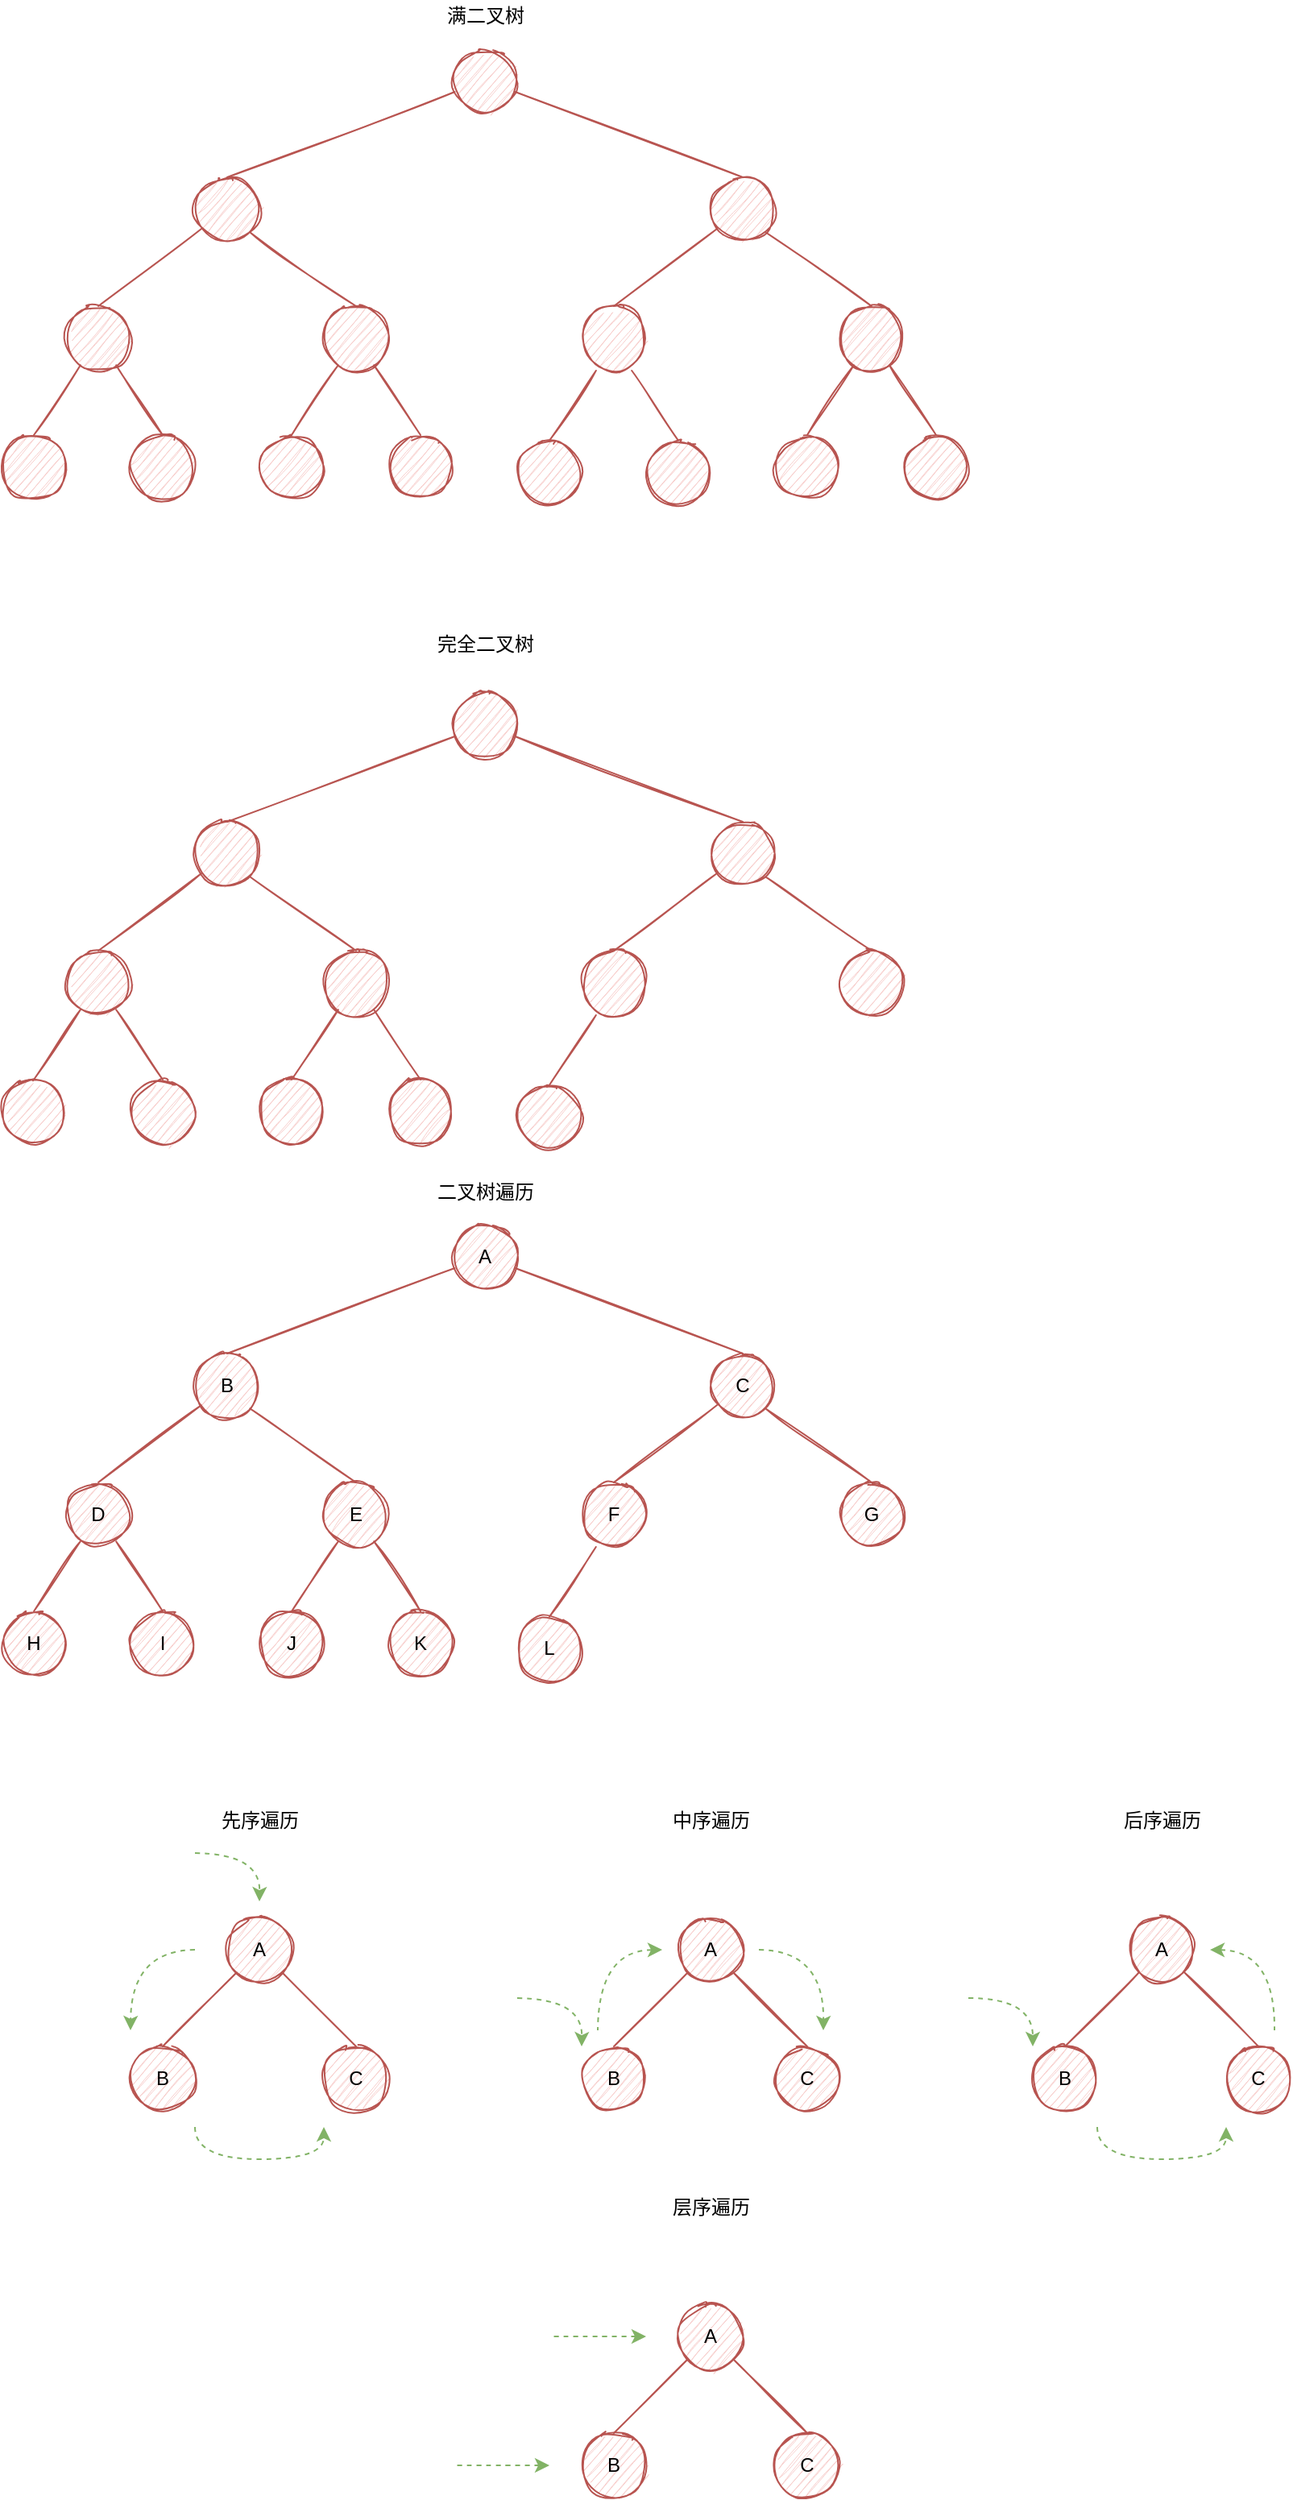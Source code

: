 <mxfile version="15.4.0" type="device"><diagram id="6_v_zXWN_ArsDEHmNdGx" name="Page-1"><mxGraphModel dx="1426" dy="852" grid="1" gridSize="10" guides="1" tooltips="1" connect="1" arrows="1" fold="1" page="1" pageScale="1" pageWidth="1200" pageHeight="1920" math="0" shadow="0"><root><mxCell id="0"/><mxCell id="1" parent="0"/><mxCell id="GosW5rdlqPzmnVrUf1ZI-4" style="orthogonalLoop=1;jettySize=auto;html=1;entryX=0.5;entryY=0;entryDx=0;entryDy=0;endArrow=none;endFill=0;fillColor=#f8cecc;strokeColor=#b85450;sketch=1;" parent="1" source="GosW5rdlqPzmnVrUf1ZI-1" target="GosW5rdlqPzmnVrUf1ZI-2" edge="1"><mxGeometry relative="1" as="geometry"/></mxCell><mxCell id="GosW5rdlqPzmnVrUf1ZI-6" style="edgeStyle=none;orthogonalLoop=1;jettySize=auto;html=1;entryX=0.5;entryY=0;entryDx=0;entryDy=0;endArrow=none;endFill=0;fillColor=#f8cecc;strokeColor=#b85450;sketch=1;" parent="1" source="GosW5rdlqPzmnVrUf1ZI-1" target="GosW5rdlqPzmnVrUf1ZI-3" edge="1"><mxGeometry relative="1" as="geometry"/></mxCell><mxCell id="GosW5rdlqPzmnVrUf1ZI-1" value="" style="ellipse;whiteSpace=wrap;html=1;aspect=fixed;fillColor=#f8cecc;strokeColor=#b85450;sketch=1;" parent="1" vertex="1"><mxGeometry x="400" y="200" width="40" height="40" as="geometry"/></mxCell><mxCell id="GosW5rdlqPzmnVrUf1ZI-23" style="edgeStyle=none;orthogonalLoop=1;jettySize=auto;html=1;entryX=0.5;entryY=0;entryDx=0;entryDy=0;endArrow=none;endFill=0;fillColor=#f8cecc;strokeColor=#b85450;sketch=1;" parent="1" source="GosW5rdlqPzmnVrUf1ZI-2" target="GosW5rdlqPzmnVrUf1ZI-9" edge="1"><mxGeometry relative="1" as="geometry"/></mxCell><mxCell id="GosW5rdlqPzmnVrUf1ZI-2" value="" style="ellipse;whiteSpace=wrap;html=1;aspect=fixed;fillColor=#f8cecc;strokeColor=#b85450;sketch=1;" parent="1" vertex="1"><mxGeometry x="240" y="280" width="40" height="40" as="geometry"/></mxCell><mxCell id="GosW5rdlqPzmnVrUf1ZI-26" style="edgeStyle=none;orthogonalLoop=1;jettySize=auto;html=1;exitX=1;exitY=1;exitDx=0;exitDy=0;entryX=0.5;entryY=0;entryDx=0;entryDy=0;endArrow=none;endFill=0;fillColor=#f8cecc;strokeColor=#b85450;sketch=1;" parent="1" source="GosW5rdlqPzmnVrUf1ZI-3" target="GosW5rdlqPzmnVrUf1ZI-14" edge="1"><mxGeometry relative="1" as="geometry"/></mxCell><mxCell id="GosW5rdlqPzmnVrUf1ZI-31" style="edgeStyle=none;orthogonalLoop=1;jettySize=auto;html=1;entryX=0.5;entryY=0;entryDx=0;entryDy=0;endArrow=none;endFill=0;sketch=1;fillColor=#f8cecc;strokeColor=#b85450;" parent="1" source="GosW5rdlqPzmnVrUf1ZI-3" target="GosW5rdlqPzmnVrUf1ZI-30" edge="1"><mxGeometry relative="1" as="geometry"/></mxCell><mxCell id="GosW5rdlqPzmnVrUf1ZI-3" value="" style="ellipse;whiteSpace=wrap;html=1;aspect=fixed;fillColor=#f8cecc;strokeColor=#b85450;sketch=1;" parent="1" vertex="1"><mxGeometry x="560" y="280" width="40" height="40" as="geometry"/></mxCell><mxCell id="GosW5rdlqPzmnVrUf1ZI-7" style="orthogonalLoop=1;jettySize=auto;html=1;entryX=0.5;entryY=0;entryDx=0;entryDy=0;endArrow=none;endFill=0;fillColor=#f8cecc;strokeColor=#b85450;sketch=1;" parent="1" source="GosW5rdlqPzmnVrUf1ZI-9" target="GosW5rdlqPzmnVrUf1ZI-10" edge="1"><mxGeometry relative="1" as="geometry"/></mxCell><mxCell id="GosW5rdlqPzmnVrUf1ZI-8" style="edgeStyle=none;orthogonalLoop=1;jettySize=auto;html=1;entryX=0.5;entryY=0;entryDx=0;entryDy=0;endArrow=none;endFill=0;fillColor=#f8cecc;strokeColor=#b85450;sketch=1;" parent="1" source="GosW5rdlqPzmnVrUf1ZI-9" target="GosW5rdlqPzmnVrUf1ZI-11" edge="1"><mxGeometry relative="1" as="geometry"/></mxCell><mxCell id="GosW5rdlqPzmnVrUf1ZI-9" value="" style="ellipse;whiteSpace=wrap;html=1;aspect=fixed;fillColor=#f8cecc;strokeColor=#b85450;sketch=1;" parent="1" vertex="1"><mxGeometry x="160" y="360" width="40" height="40" as="geometry"/></mxCell><mxCell id="GosW5rdlqPzmnVrUf1ZI-10" value="" style="ellipse;whiteSpace=wrap;html=1;aspect=fixed;fillColor=#f8cecc;strokeColor=#b85450;sketch=1;" parent="1" vertex="1"><mxGeometry x="120" y="440" width="40" height="40" as="geometry"/></mxCell><mxCell id="GosW5rdlqPzmnVrUf1ZI-11" value="" style="ellipse;whiteSpace=wrap;html=1;aspect=fixed;fillColor=#f8cecc;strokeColor=#b85450;sketch=1;" parent="1" vertex="1"><mxGeometry x="200" y="440" width="40" height="40" as="geometry"/></mxCell><mxCell id="GosW5rdlqPzmnVrUf1ZI-12" style="orthogonalLoop=1;jettySize=auto;html=1;entryX=0.5;entryY=0;entryDx=0;entryDy=0;endArrow=none;endFill=0;fillColor=#f8cecc;strokeColor=#b85450;sketch=1;" parent="1" source="GosW5rdlqPzmnVrUf1ZI-14" target="GosW5rdlqPzmnVrUf1ZI-15" edge="1"><mxGeometry relative="1" as="geometry"/></mxCell><mxCell id="GosW5rdlqPzmnVrUf1ZI-13" style="edgeStyle=none;orthogonalLoop=1;jettySize=auto;html=1;entryX=0.5;entryY=0;entryDx=0;entryDy=0;endArrow=none;endFill=0;fillColor=#f8cecc;strokeColor=#b85450;sketch=1;" parent="1" source="GosW5rdlqPzmnVrUf1ZI-14" target="GosW5rdlqPzmnVrUf1ZI-16" edge="1"><mxGeometry relative="1" as="geometry"/></mxCell><mxCell id="GosW5rdlqPzmnVrUf1ZI-14" value="" style="ellipse;whiteSpace=wrap;html=1;aspect=fixed;fillColor=#f8cecc;strokeColor=#b85450;sketch=1;" parent="1" vertex="1"><mxGeometry x="640" y="360" width="40" height="40" as="geometry"/></mxCell><mxCell id="GosW5rdlqPzmnVrUf1ZI-15" value="" style="ellipse;whiteSpace=wrap;html=1;aspect=fixed;fillColor=#f8cecc;strokeColor=#b85450;sketch=1;" parent="1" vertex="1"><mxGeometry x="600" y="440" width="40" height="40" as="geometry"/></mxCell><mxCell id="GosW5rdlqPzmnVrUf1ZI-16" value="" style="ellipse;whiteSpace=wrap;html=1;aspect=fixed;fillColor=#f8cecc;strokeColor=#b85450;sketch=1;" parent="1" vertex="1"><mxGeometry x="680" y="440" width="40" height="40" as="geometry"/></mxCell><mxCell id="GosW5rdlqPzmnVrUf1ZI-27" style="edgeStyle=none;orthogonalLoop=1;jettySize=auto;html=1;entryX=0.5;entryY=0;entryDx=0;entryDy=0;endArrow=none;endFill=0;fillColor=#f8cecc;strokeColor=#b85450;exitX=1;exitY=1;exitDx=0;exitDy=0;sketch=1;" parent="1" source="GosW5rdlqPzmnVrUf1ZI-2" target="GosW5rdlqPzmnVrUf1ZI-28" edge="1"><mxGeometry relative="1" as="geometry"><mxPoint x="320.004" y="322.804" as="sourcePoint"/></mxGeometry></mxCell><mxCell id="GosW5rdlqPzmnVrUf1ZI-28" value="" style="ellipse;whiteSpace=wrap;html=1;aspect=fixed;fillColor=#f8cecc;strokeColor=#b85450;sketch=1;" parent="1" vertex="1"><mxGeometry x="320" y="360" width="40" height="40" as="geometry"/></mxCell><mxCell id="GosW5rdlqPzmnVrUf1ZI-30" value="" style="ellipse;whiteSpace=wrap;html=1;aspect=fixed;fillColor=#f8cecc;strokeColor=#b85450;sketch=1;" parent="1" vertex="1"><mxGeometry x="480" y="360" width="40" height="40" as="geometry"/></mxCell><mxCell id="GosW5rdlqPzmnVrUf1ZI-32" value="" style="ellipse;whiteSpace=wrap;html=1;aspect=fixed;fillColor=#f8cecc;strokeColor=#b85450;sketch=1;" parent="1" vertex="1"><mxGeometry x="280" y="440" width="40" height="40" as="geometry"/></mxCell><mxCell id="GosW5rdlqPzmnVrUf1ZI-33" value="" style="ellipse;whiteSpace=wrap;html=1;aspect=fixed;fillColor=#f8cecc;strokeColor=#b85450;sketch=1;" parent="1" vertex="1"><mxGeometry x="360" y="440" width="40" height="40" as="geometry"/></mxCell><mxCell id="GosW5rdlqPzmnVrUf1ZI-34" style="orthogonalLoop=1;jettySize=auto;html=1;entryX=0.5;entryY=0;entryDx=0;entryDy=0;endArrow=none;endFill=0;fillColor=#f8cecc;strokeColor=#b85450;sketch=1;" parent="1" target="GosW5rdlqPzmnVrUf1ZI-32" edge="1"><mxGeometry relative="1" as="geometry"><mxPoint x="328.906" y="396.641" as="sourcePoint"/></mxGeometry></mxCell><mxCell id="GosW5rdlqPzmnVrUf1ZI-35" style="edgeStyle=none;orthogonalLoop=1;jettySize=auto;html=1;entryX=0.5;entryY=0;entryDx=0;entryDy=0;endArrow=none;endFill=0;fillColor=#f8cecc;strokeColor=#b85450;sketch=1;" parent="1" target="GosW5rdlqPzmnVrUf1ZI-33" edge="1"><mxGeometry relative="1" as="geometry"><mxPoint x="351.094" y="396.641" as="sourcePoint"/></mxGeometry></mxCell><mxCell id="GosW5rdlqPzmnVrUf1ZI-36" value="" style="ellipse;whiteSpace=wrap;html=1;aspect=fixed;fillColor=#f8cecc;strokeColor=#b85450;sketch=1;" parent="1" vertex="1"><mxGeometry x="440" y="443.36" width="40" height="40" as="geometry"/></mxCell><mxCell id="GosW5rdlqPzmnVrUf1ZI-37" value="" style="ellipse;whiteSpace=wrap;html=1;aspect=fixed;fillColor=#f8cecc;strokeColor=#b85450;sketch=1;" parent="1" vertex="1"><mxGeometry x="520" y="443.36" width="40" height="40" as="geometry"/></mxCell><mxCell id="GosW5rdlqPzmnVrUf1ZI-38" style="orthogonalLoop=1;jettySize=auto;html=1;entryX=0.5;entryY=0;entryDx=0;entryDy=0;endArrow=none;endFill=0;fillColor=#f8cecc;strokeColor=#b85450;sketch=1;" parent="1" target="GosW5rdlqPzmnVrUf1ZI-36" edge="1"><mxGeometry relative="1" as="geometry"><mxPoint x="488.906" y="400.001" as="sourcePoint"/></mxGeometry></mxCell><mxCell id="GosW5rdlqPzmnVrUf1ZI-39" style="edgeStyle=none;orthogonalLoop=1;jettySize=auto;html=1;entryX=0.5;entryY=0;entryDx=0;entryDy=0;endArrow=none;endFill=0;fillColor=#f8cecc;strokeColor=#b85450;sketch=1;" parent="1" target="GosW5rdlqPzmnVrUf1ZI-37" edge="1"><mxGeometry relative="1" as="geometry"><mxPoint x="511.094" y="400.001" as="sourcePoint"/></mxGeometry></mxCell><mxCell id="GosW5rdlqPzmnVrUf1ZI-40" style="orthogonalLoop=1;jettySize=auto;html=1;entryX=0.5;entryY=0;entryDx=0;entryDy=0;endArrow=none;endFill=0;fillColor=#f8cecc;strokeColor=#b85450;sketch=1;" parent="1" source="GosW5rdlqPzmnVrUf1ZI-42" target="GosW5rdlqPzmnVrUf1ZI-44" edge="1"><mxGeometry relative="1" as="geometry"/></mxCell><mxCell id="GosW5rdlqPzmnVrUf1ZI-41" style="edgeStyle=none;orthogonalLoop=1;jettySize=auto;html=1;entryX=0.5;entryY=0;entryDx=0;entryDy=0;endArrow=none;endFill=0;fillColor=#f8cecc;strokeColor=#b85450;sketch=1;" parent="1" source="GosW5rdlqPzmnVrUf1ZI-42" target="GosW5rdlqPzmnVrUf1ZI-47" edge="1"><mxGeometry relative="1" as="geometry"/></mxCell><mxCell id="GosW5rdlqPzmnVrUf1ZI-42" value="" style="ellipse;whiteSpace=wrap;html=1;aspect=fixed;fillColor=#f8cecc;strokeColor=#b85450;sketch=1;" parent="1" vertex="1"><mxGeometry x="400" y="600" width="40" height="40" as="geometry"/></mxCell><mxCell id="GosW5rdlqPzmnVrUf1ZI-43" style="edgeStyle=none;orthogonalLoop=1;jettySize=auto;html=1;entryX=0.5;entryY=0;entryDx=0;entryDy=0;endArrow=none;endFill=0;fillColor=#f8cecc;strokeColor=#b85450;sketch=1;" parent="1" source="GosW5rdlqPzmnVrUf1ZI-44" target="GosW5rdlqPzmnVrUf1ZI-50" edge="1"><mxGeometry relative="1" as="geometry"/></mxCell><mxCell id="GosW5rdlqPzmnVrUf1ZI-44" value="" style="ellipse;whiteSpace=wrap;html=1;aspect=fixed;fillColor=#f8cecc;strokeColor=#b85450;sketch=1;" parent="1" vertex="1"><mxGeometry x="240" y="680" width="40" height="40" as="geometry"/></mxCell><mxCell id="GosW5rdlqPzmnVrUf1ZI-45" style="edgeStyle=none;orthogonalLoop=1;jettySize=auto;html=1;exitX=1;exitY=1;exitDx=0;exitDy=0;entryX=0.5;entryY=0;entryDx=0;entryDy=0;endArrow=none;endFill=0;fillColor=#f8cecc;strokeColor=#b85450;sketch=1;" parent="1" source="GosW5rdlqPzmnVrUf1ZI-47" target="GosW5rdlqPzmnVrUf1ZI-55" edge="1"><mxGeometry relative="1" as="geometry"/></mxCell><mxCell id="GosW5rdlqPzmnVrUf1ZI-46" style="edgeStyle=none;orthogonalLoop=1;jettySize=auto;html=1;entryX=0.5;entryY=0;entryDx=0;entryDy=0;endArrow=none;endFill=0;sketch=1;fillColor=#f8cecc;strokeColor=#b85450;" parent="1" source="GosW5rdlqPzmnVrUf1ZI-47" target="GosW5rdlqPzmnVrUf1ZI-60" edge="1"><mxGeometry relative="1" as="geometry"/></mxCell><mxCell id="GosW5rdlqPzmnVrUf1ZI-47" value="" style="ellipse;whiteSpace=wrap;html=1;aspect=fixed;fillColor=#f8cecc;strokeColor=#b85450;sketch=1;" parent="1" vertex="1"><mxGeometry x="560" y="680" width="40" height="40" as="geometry"/></mxCell><mxCell id="GosW5rdlqPzmnVrUf1ZI-48" style="orthogonalLoop=1;jettySize=auto;html=1;entryX=0.5;entryY=0;entryDx=0;entryDy=0;endArrow=none;endFill=0;fillColor=#f8cecc;strokeColor=#b85450;sketch=1;" parent="1" source="GosW5rdlqPzmnVrUf1ZI-50" target="GosW5rdlqPzmnVrUf1ZI-51" edge="1"><mxGeometry relative="1" as="geometry"/></mxCell><mxCell id="GosW5rdlqPzmnVrUf1ZI-49" style="edgeStyle=none;orthogonalLoop=1;jettySize=auto;html=1;entryX=0.5;entryY=0;entryDx=0;entryDy=0;endArrow=none;endFill=0;fillColor=#f8cecc;strokeColor=#b85450;sketch=1;" parent="1" source="GosW5rdlqPzmnVrUf1ZI-50" target="GosW5rdlqPzmnVrUf1ZI-52" edge="1"><mxGeometry relative="1" as="geometry"/></mxCell><mxCell id="GosW5rdlqPzmnVrUf1ZI-50" value="" style="ellipse;whiteSpace=wrap;html=1;aspect=fixed;fillColor=#f8cecc;strokeColor=#b85450;sketch=1;" parent="1" vertex="1"><mxGeometry x="160" y="760" width="40" height="40" as="geometry"/></mxCell><mxCell id="GosW5rdlqPzmnVrUf1ZI-51" value="" style="ellipse;whiteSpace=wrap;html=1;aspect=fixed;fillColor=#f8cecc;strokeColor=#b85450;sketch=1;" parent="1" vertex="1"><mxGeometry x="120" y="840" width="40" height="40" as="geometry"/></mxCell><mxCell id="GosW5rdlqPzmnVrUf1ZI-52" value="" style="ellipse;whiteSpace=wrap;html=1;aspect=fixed;fillColor=#f8cecc;strokeColor=#b85450;sketch=1;" parent="1" vertex="1"><mxGeometry x="200" y="840" width="40" height="40" as="geometry"/></mxCell><mxCell id="GosW5rdlqPzmnVrUf1ZI-55" value="" style="ellipse;whiteSpace=wrap;html=1;aspect=fixed;fillColor=#f8cecc;strokeColor=#b85450;sketch=1;" parent="1" vertex="1"><mxGeometry x="640" y="760" width="40" height="40" as="geometry"/></mxCell><mxCell id="GosW5rdlqPzmnVrUf1ZI-58" style="edgeStyle=none;orthogonalLoop=1;jettySize=auto;html=1;entryX=0.5;entryY=0;entryDx=0;entryDy=0;endArrow=none;endFill=0;fillColor=#f8cecc;strokeColor=#b85450;exitX=1;exitY=1;exitDx=0;exitDy=0;sketch=1;" parent="1" source="GosW5rdlqPzmnVrUf1ZI-44" target="GosW5rdlqPzmnVrUf1ZI-59" edge="1"><mxGeometry relative="1" as="geometry"><mxPoint x="320.004" y="722.804" as="sourcePoint"/></mxGeometry></mxCell><mxCell id="GosW5rdlqPzmnVrUf1ZI-59" value="" style="ellipse;whiteSpace=wrap;html=1;aspect=fixed;fillColor=#f8cecc;strokeColor=#b85450;sketch=1;" parent="1" vertex="1"><mxGeometry x="320" y="760" width="40" height="40" as="geometry"/></mxCell><mxCell id="GosW5rdlqPzmnVrUf1ZI-60" value="" style="ellipse;whiteSpace=wrap;html=1;aspect=fixed;fillColor=#f8cecc;strokeColor=#b85450;sketch=1;" parent="1" vertex="1"><mxGeometry x="480" y="760" width="40" height="40" as="geometry"/></mxCell><mxCell id="GosW5rdlqPzmnVrUf1ZI-61" value="" style="ellipse;whiteSpace=wrap;html=1;aspect=fixed;fillColor=#f8cecc;strokeColor=#b85450;sketch=1;" parent="1" vertex="1"><mxGeometry x="280" y="840" width="40" height="40" as="geometry"/></mxCell><mxCell id="GosW5rdlqPzmnVrUf1ZI-62" value="" style="ellipse;whiteSpace=wrap;html=1;aspect=fixed;fillColor=#f8cecc;strokeColor=#b85450;sketch=1;" parent="1" vertex="1"><mxGeometry x="360" y="840" width="40" height="40" as="geometry"/></mxCell><mxCell id="GosW5rdlqPzmnVrUf1ZI-63" style="orthogonalLoop=1;jettySize=auto;html=1;entryX=0.5;entryY=0;entryDx=0;entryDy=0;endArrow=none;endFill=0;fillColor=#f8cecc;strokeColor=#b85450;sketch=1;" parent="1" target="GosW5rdlqPzmnVrUf1ZI-61" edge="1"><mxGeometry relative="1" as="geometry"><mxPoint x="328.906" y="796.641" as="sourcePoint"/></mxGeometry></mxCell><mxCell id="GosW5rdlqPzmnVrUf1ZI-64" style="edgeStyle=none;orthogonalLoop=1;jettySize=auto;html=1;entryX=0.5;entryY=0;entryDx=0;entryDy=0;endArrow=none;endFill=0;fillColor=#f8cecc;strokeColor=#b85450;sketch=1;" parent="1" target="GosW5rdlqPzmnVrUf1ZI-62" edge="1"><mxGeometry relative="1" as="geometry"><mxPoint x="351.094" y="796.641" as="sourcePoint"/></mxGeometry></mxCell><mxCell id="GosW5rdlqPzmnVrUf1ZI-65" value="" style="ellipse;whiteSpace=wrap;html=1;aspect=fixed;fillColor=#f8cecc;strokeColor=#b85450;sketch=1;" parent="1" vertex="1"><mxGeometry x="440" y="843.36" width="40" height="40" as="geometry"/></mxCell><mxCell id="GosW5rdlqPzmnVrUf1ZI-67" style="orthogonalLoop=1;jettySize=auto;html=1;entryX=0.5;entryY=0;entryDx=0;entryDy=0;endArrow=none;endFill=0;fillColor=#f8cecc;strokeColor=#b85450;sketch=1;" parent="1" target="GosW5rdlqPzmnVrUf1ZI-65" edge="1"><mxGeometry relative="1" as="geometry"><mxPoint x="488.906" y="800.001" as="sourcePoint"/></mxGeometry></mxCell><mxCell id="GosW5rdlqPzmnVrUf1ZI-69" value="完全二叉树" style="text;html=1;align=center;verticalAlign=middle;resizable=0;points=[];autosize=1;strokeColor=none;fillColor=none;" parent="1" vertex="1"><mxGeometry x="380" y="560" width="80" height="20" as="geometry"/></mxCell><mxCell id="GosW5rdlqPzmnVrUf1ZI-70" value="满二叉树" style="text;html=1;align=center;verticalAlign=middle;resizable=0;points=[];autosize=1;strokeColor=none;fillColor=none;" parent="1" vertex="1"><mxGeometry x="390" y="170" width="60" height="20" as="geometry"/></mxCell><mxCell id="GosW5rdlqPzmnVrUf1ZI-71" style="orthogonalLoop=1;jettySize=auto;html=1;entryX=0.5;entryY=0;entryDx=0;entryDy=0;endArrow=none;endFill=0;fillColor=#f8cecc;strokeColor=#b85450;sketch=1;" parent="1" source="GosW5rdlqPzmnVrUf1ZI-73" target="GosW5rdlqPzmnVrUf1ZI-75" edge="1"><mxGeometry relative="1" as="geometry"/></mxCell><mxCell id="GosW5rdlqPzmnVrUf1ZI-72" style="edgeStyle=none;orthogonalLoop=1;jettySize=auto;html=1;entryX=0.5;entryY=0;entryDx=0;entryDy=0;endArrow=none;endFill=0;fillColor=#f8cecc;strokeColor=#b85450;sketch=1;" parent="1" source="GosW5rdlqPzmnVrUf1ZI-73" target="GosW5rdlqPzmnVrUf1ZI-78" edge="1"><mxGeometry relative="1" as="geometry"/></mxCell><mxCell id="GosW5rdlqPzmnVrUf1ZI-73" value="A" style="ellipse;whiteSpace=wrap;html=1;aspect=fixed;fillColor=#f8cecc;strokeColor=#b85450;sketch=1;" parent="1" vertex="1"><mxGeometry x="400" y="930" width="40" height="40" as="geometry"/></mxCell><mxCell id="GosW5rdlqPzmnVrUf1ZI-74" style="edgeStyle=none;orthogonalLoop=1;jettySize=auto;html=1;entryX=0.5;entryY=0;entryDx=0;entryDy=0;endArrow=none;endFill=0;fillColor=#f8cecc;strokeColor=#b85450;sketch=1;" parent="1" source="GosW5rdlqPzmnVrUf1ZI-75" target="GosW5rdlqPzmnVrUf1ZI-81" edge="1"><mxGeometry relative="1" as="geometry"/></mxCell><mxCell id="GosW5rdlqPzmnVrUf1ZI-75" value="B" style="ellipse;whiteSpace=wrap;html=1;aspect=fixed;fillColor=#f8cecc;strokeColor=#b85450;sketch=1;" parent="1" vertex="1"><mxGeometry x="240" y="1010" width="40" height="40" as="geometry"/></mxCell><mxCell id="GosW5rdlqPzmnVrUf1ZI-76" style="edgeStyle=none;orthogonalLoop=1;jettySize=auto;html=1;exitX=1;exitY=1;exitDx=0;exitDy=0;entryX=0.5;entryY=0;entryDx=0;entryDy=0;endArrow=none;endFill=0;fillColor=#f8cecc;strokeColor=#b85450;sketch=1;" parent="1" source="GosW5rdlqPzmnVrUf1ZI-78" target="GosW5rdlqPzmnVrUf1ZI-84" edge="1"><mxGeometry relative="1" as="geometry"/></mxCell><mxCell id="GosW5rdlqPzmnVrUf1ZI-77" style="edgeStyle=none;orthogonalLoop=1;jettySize=auto;html=1;entryX=0.5;entryY=0;entryDx=0;entryDy=0;endArrow=none;endFill=0;sketch=1;fillColor=#f8cecc;strokeColor=#b85450;" parent="1" source="GosW5rdlqPzmnVrUf1ZI-78" target="GosW5rdlqPzmnVrUf1ZI-87" edge="1"><mxGeometry relative="1" as="geometry"/></mxCell><mxCell id="GosW5rdlqPzmnVrUf1ZI-78" value="C" style="ellipse;whiteSpace=wrap;html=1;aspect=fixed;fillColor=#f8cecc;strokeColor=#b85450;sketch=1;" parent="1" vertex="1"><mxGeometry x="560" y="1010" width="40" height="40" as="geometry"/></mxCell><mxCell id="GosW5rdlqPzmnVrUf1ZI-79" style="orthogonalLoop=1;jettySize=auto;html=1;entryX=0.5;entryY=0;entryDx=0;entryDy=0;endArrow=none;endFill=0;fillColor=#f8cecc;strokeColor=#b85450;sketch=1;" parent="1" source="GosW5rdlqPzmnVrUf1ZI-81" target="GosW5rdlqPzmnVrUf1ZI-82" edge="1"><mxGeometry relative="1" as="geometry"/></mxCell><mxCell id="GosW5rdlqPzmnVrUf1ZI-80" style="edgeStyle=none;orthogonalLoop=1;jettySize=auto;html=1;entryX=0.5;entryY=0;entryDx=0;entryDy=0;endArrow=none;endFill=0;fillColor=#f8cecc;strokeColor=#b85450;sketch=1;" parent="1" source="GosW5rdlqPzmnVrUf1ZI-81" target="GosW5rdlqPzmnVrUf1ZI-83" edge="1"><mxGeometry relative="1" as="geometry"/></mxCell><mxCell id="GosW5rdlqPzmnVrUf1ZI-81" value="D" style="ellipse;whiteSpace=wrap;html=1;aspect=fixed;fillColor=#f8cecc;strokeColor=#b85450;sketch=1;" parent="1" vertex="1"><mxGeometry x="160" y="1090" width="40" height="40" as="geometry"/></mxCell><mxCell id="GosW5rdlqPzmnVrUf1ZI-82" value="H" style="ellipse;whiteSpace=wrap;html=1;aspect=fixed;fillColor=#f8cecc;strokeColor=#b85450;sketch=1;" parent="1" vertex="1"><mxGeometry x="120" y="1170" width="40" height="40" as="geometry"/></mxCell><mxCell id="GosW5rdlqPzmnVrUf1ZI-83" value="I" style="ellipse;whiteSpace=wrap;html=1;aspect=fixed;fillColor=#f8cecc;strokeColor=#b85450;sketch=1;" parent="1" vertex="1"><mxGeometry x="200" y="1170" width="40" height="40" as="geometry"/></mxCell><mxCell id="GosW5rdlqPzmnVrUf1ZI-84" value="G" style="ellipse;whiteSpace=wrap;html=1;aspect=fixed;fillColor=#f8cecc;strokeColor=#b85450;sketch=1;" parent="1" vertex="1"><mxGeometry x="640" y="1090" width="40" height="40" as="geometry"/></mxCell><mxCell id="GosW5rdlqPzmnVrUf1ZI-85" style="edgeStyle=none;orthogonalLoop=1;jettySize=auto;html=1;entryX=0.5;entryY=0;entryDx=0;entryDy=0;endArrow=none;endFill=0;fillColor=#f8cecc;strokeColor=#b85450;exitX=1;exitY=1;exitDx=0;exitDy=0;sketch=1;" parent="1" source="GosW5rdlqPzmnVrUf1ZI-75" target="GosW5rdlqPzmnVrUf1ZI-86" edge="1"><mxGeometry relative="1" as="geometry"><mxPoint x="320.004" y="1052.804" as="sourcePoint"/></mxGeometry></mxCell><mxCell id="GosW5rdlqPzmnVrUf1ZI-86" value="E" style="ellipse;whiteSpace=wrap;html=1;aspect=fixed;fillColor=#f8cecc;strokeColor=#b85450;sketch=1;" parent="1" vertex="1"><mxGeometry x="320" y="1090" width="40" height="40" as="geometry"/></mxCell><mxCell id="GosW5rdlqPzmnVrUf1ZI-87" value="F" style="ellipse;whiteSpace=wrap;html=1;aspect=fixed;fillColor=#f8cecc;strokeColor=#b85450;sketch=1;" parent="1" vertex="1"><mxGeometry x="480" y="1090" width="40" height="40" as="geometry"/></mxCell><mxCell id="GosW5rdlqPzmnVrUf1ZI-88" value="J" style="ellipse;whiteSpace=wrap;html=1;aspect=fixed;fillColor=#f8cecc;strokeColor=#b85450;sketch=1;" parent="1" vertex="1"><mxGeometry x="280" y="1170" width="40" height="40" as="geometry"/></mxCell><mxCell id="GosW5rdlqPzmnVrUf1ZI-89" value="K" style="ellipse;whiteSpace=wrap;html=1;aspect=fixed;fillColor=#f8cecc;strokeColor=#b85450;sketch=1;" parent="1" vertex="1"><mxGeometry x="360" y="1170" width="40" height="40" as="geometry"/></mxCell><mxCell id="GosW5rdlqPzmnVrUf1ZI-90" style="orthogonalLoop=1;jettySize=auto;html=1;entryX=0.5;entryY=0;entryDx=0;entryDy=0;endArrow=none;endFill=0;fillColor=#f8cecc;strokeColor=#b85450;sketch=1;" parent="1" target="GosW5rdlqPzmnVrUf1ZI-88" edge="1"><mxGeometry relative="1" as="geometry"><mxPoint x="328.906" y="1126.641" as="sourcePoint"/></mxGeometry></mxCell><mxCell id="GosW5rdlqPzmnVrUf1ZI-91" style="edgeStyle=none;orthogonalLoop=1;jettySize=auto;html=1;entryX=0.5;entryY=0;entryDx=0;entryDy=0;endArrow=none;endFill=0;fillColor=#f8cecc;strokeColor=#b85450;sketch=1;" parent="1" target="GosW5rdlqPzmnVrUf1ZI-89" edge="1"><mxGeometry relative="1" as="geometry"><mxPoint x="351.094" y="1126.641" as="sourcePoint"/></mxGeometry></mxCell><mxCell id="GosW5rdlqPzmnVrUf1ZI-92" value="L" style="ellipse;whiteSpace=wrap;html=1;aspect=fixed;fillColor=#f8cecc;strokeColor=#b85450;sketch=1;" parent="1" vertex="1"><mxGeometry x="440" y="1173.36" width="40" height="40" as="geometry"/></mxCell><mxCell id="GosW5rdlqPzmnVrUf1ZI-93" style="orthogonalLoop=1;jettySize=auto;html=1;entryX=0.5;entryY=0;entryDx=0;entryDy=0;endArrow=none;endFill=0;fillColor=#f8cecc;strokeColor=#b85450;sketch=1;" parent="1" target="GosW5rdlqPzmnVrUf1ZI-92" edge="1"><mxGeometry relative="1" as="geometry"><mxPoint x="488.906" y="1130.001" as="sourcePoint"/></mxGeometry></mxCell><mxCell id="3TZRN11wZQfE5NXa7VjA-1" style="orthogonalLoop=1;jettySize=auto;html=1;entryX=0.5;entryY=0;entryDx=0;entryDy=0;endArrow=none;endFill=0;fillColor=#f8cecc;strokeColor=#b85450;sketch=1;" edge="1" source="3TZRN11wZQfE5NXa7VjA-3" target="3TZRN11wZQfE5NXa7VjA-4" parent="1"><mxGeometry relative="1" as="geometry"/></mxCell><mxCell id="3TZRN11wZQfE5NXa7VjA-2" style="edgeStyle=none;orthogonalLoop=1;jettySize=auto;html=1;entryX=0.5;entryY=0;entryDx=0;entryDy=0;endArrow=none;endFill=0;fillColor=#f8cecc;strokeColor=#b85450;sketch=1;" edge="1" source="3TZRN11wZQfE5NXa7VjA-3" target="3TZRN11wZQfE5NXa7VjA-5" parent="1"><mxGeometry relative="1" as="geometry"/></mxCell><mxCell id="3TZRN11wZQfE5NXa7VjA-11" style="edgeStyle=orthogonalEdgeStyle;curved=1;rounded=0;orthogonalLoop=1;jettySize=auto;html=1;dashed=1;fillColor=#d5e8d4;strokeColor=#82b366;" edge="1" parent="1"><mxGeometry relative="1" as="geometry"><mxPoint x="200" y="1430" as="targetPoint"/><mxPoint x="240" y="1380" as="sourcePoint"/></mxGeometry></mxCell><mxCell id="3TZRN11wZQfE5NXa7VjA-3" value="A" style="ellipse;whiteSpace=wrap;html=1;aspect=fixed;fillColor=#f8cecc;strokeColor=#b85450;sketch=1;" vertex="1" parent="1"><mxGeometry x="260" y="1360" width="40" height="40" as="geometry"/></mxCell><mxCell id="3TZRN11wZQfE5NXa7VjA-13" style="edgeStyle=orthogonalEdgeStyle;curved=1;rounded=0;orthogonalLoop=1;jettySize=auto;html=1;dashed=1;fillColor=#d5e8d4;strokeColor=#82b366;" edge="1" parent="1"><mxGeometry relative="1" as="geometry"><mxPoint x="240" y="1490" as="sourcePoint"/><mxPoint x="320" y="1490" as="targetPoint"/><Array as="points"><mxPoint x="240" y="1510"/><mxPoint x="320" y="1510"/></Array></mxGeometry></mxCell><mxCell id="3TZRN11wZQfE5NXa7VjA-4" value="B" style="ellipse;whiteSpace=wrap;html=1;aspect=fixed;fillColor=#f8cecc;strokeColor=#b85450;sketch=1;" vertex="1" parent="1"><mxGeometry x="200" y="1440" width="40" height="40" as="geometry"/></mxCell><mxCell id="3TZRN11wZQfE5NXa7VjA-5" value="C" style="ellipse;whiteSpace=wrap;html=1;aspect=fixed;fillColor=#f8cecc;strokeColor=#b85450;sketch=1;" vertex="1" parent="1"><mxGeometry x="320" y="1440" width="40" height="40" as="geometry"/></mxCell><mxCell id="3TZRN11wZQfE5NXa7VjA-9" style="edgeStyle=orthogonalEdgeStyle;curved=1;rounded=0;orthogonalLoop=1;jettySize=auto;html=1;exitX=1;exitY=0.5;exitDx=0;exitDy=0;dashed=1;fillColor=#d5e8d4;strokeColor=#82b366;" edge="1" parent="1"><mxGeometry relative="1" as="geometry"><mxPoint x="280" y="1350" as="targetPoint"/><mxPoint x="240" y="1320" as="sourcePoint"/></mxGeometry></mxCell><mxCell id="3TZRN11wZQfE5NXa7VjA-14" style="orthogonalLoop=1;jettySize=auto;html=1;entryX=0.5;entryY=0;entryDx=0;entryDy=0;endArrow=none;endFill=0;fillColor=#f8cecc;strokeColor=#b85450;sketch=1;" edge="1" source="3TZRN11wZQfE5NXa7VjA-17" target="3TZRN11wZQfE5NXa7VjA-19" parent="1"><mxGeometry relative="1" as="geometry"/></mxCell><mxCell id="3TZRN11wZQfE5NXa7VjA-15" style="edgeStyle=none;orthogonalLoop=1;jettySize=auto;html=1;entryX=0.5;entryY=0;entryDx=0;entryDy=0;endArrow=none;endFill=0;fillColor=#f8cecc;strokeColor=#b85450;sketch=1;" edge="1" source="3TZRN11wZQfE5NXa7VjA-17" target="3TZRN11wZQfE5NXa7VjA-20" parent="1"><mxGeometry relative="1" as="geometry"/></mxCell><mxCell id="3TZRN11wZQfE5NXa7VjA-17" value="A" style="ellipse;whiteSpace=wrap;html=1;aspect=fixed;fillColor=#f8cecc;strokeColor=#b85450;sketch=1;" vertex="1" parent="1"><mxGeometry x="540" y="1360" width="40" height="40" as="geometry"/></mxCell><mxCell id="3TZRN11wZQfE5NXa7VjA-19" value="B" style="ellipse;whiteSpace=wrap;html=1;aspect=fixed;fillColor=#f8cecc;strokeColor=#b85450;sketch=1;" vertex="1" parent="1"><mxGeometry x="480" y="1440" width="40" height="40" as="geometry"/></mxCell><mxCell id="3TZRN11wZQfE5NXa7VjA-20" value="C" style="ellipse;whiteSpace=wrap;html=1;aspect=fixed;fillColor=#f8cecc;strokeColor=#b85450;sketch=1;" vertex="1" parent="1"><mxGeometry x="600" y="1440" width="40" height="40" as="geometry"/></mxCell><mxCell id="3TZRN11wZQfE5NXa7VjA-22" style="orthogonalLoop=1;jettySize=auto;html=1;entryX=0.5;entryY=0;entryDx=0;entryDy=0;endArrow=none;endFill=0;fillColor=#f8cecc;strokeColor=#b85450;sketch=1;" edge="1" source="3TZRN11wZQfE5NXa7VjA-25" target="3TZRN11wZQfE5NXa7VjA-27" parent="1"><mxGeometry relative="1" as="geometry"/></mxCell><mxCell id="3TZRN11wZQfE5NXa7VjA-23" style="edgeStyle=none;orthogonalLoop=1;jettySize=auto;html=1;entryX=0.5;entryY=0;entryDx=0;entryDy=0;endArrow=none;endFill=0;fillColor=#f8cecc;strokeColor=#b85450;sketch=1;" edge="1" source="3TZRN11wZQfE5NXa7VjA-25" target="3TZRN11wZQfE5NXa7VjA-28" parent="1"><mxGeometry relative="1" as="geometry"/></mxCell><mxCell id="3TZRN11wZQfE5NXa7VjA-25" value="A" style="ellipse;whiteSpace=wrap;html=1;aspect=fixed;fillColor=#f8cecc;strokeColor=#b85450;sketch=1;" vertex="1" parent="1"><mxGeometry x="820" y="1360" width="40" height="40" as="geometry"/></mxCell><mxCell id="3TZRN11wZQfE5NXa7VjA-26" style="edgeStyle=orthogonalEdgeStyle;curved=1;rounded=0;orthogonalLoop=1;jettySize=auto;html=1;dashed=1;fillColor=#d5e8d4;strokeColor=#82b366;" edge="1" parent="1"><mxGeometry relative="1" as="geometry"><mxPoint x="800" y="1490" as="sourcePoint"/><mxPoint x="880" y="1490" as="targetPoint"/><Array as="points"><mxPoint x="800" y="1510"/><mxPoint x="880" y="1510"/></Array></mxGeometry></mxCell><mxCell id="3TZRN11wZQfE5NXa7VjA-27" value="B" style="ellipse;whiteSpace=wrap;html=1;aspect=fixed;fillColor=#f8cecc;strokeColor=#b85450;sketch=1;" vertex="1" parent="1"><mxGeometry x="760" y="1440" width="40" height="40" as="geometry"/></mxCell><mxCell id="3TZRN11wZQfE5NXa7VjA-28" value="C" style="ellipse;whiteSpace=wrap;html=1;aspect=fixed;fillColor=#f8cecc;strokeColor=#b85450;sketch=1;" vertex="1" parent="1"><mxGeometry x="880" y="1440" width="40" height="40" as="geometry"/></mxCell><mxCell id="3TZRN11wZQfE5NXa7VjA-34" style="edgeStyle=orthogonalEdgeStyle;curved=1;rounded=0;orthogonalLoop=1;jettySize=auto;html=1;exitX=1;exitY=0.5;exitDx=0;exitDy=0;dashed=1;fillColor=#d5e8d4;strokeColor=#82b366;" edge="1" parent="1"><mxGeometry relative="1" as="geometry"><mxPoint x="480" y="1440" as="targetPoint"/><mxPoint x="440" y="1410" as="sourcePoint"/></mxGeometry></mxCell><mxCell id="3TZRN11wZQfE5NXa7VjA-35" style="edgeStyle=orthogonalEdgeStyle;curved=1;rounded=0;orthogonalLoop=1;jettySize=auto;html=1;exitX=1;exitY=0.5;exitDx=0;exitDy=0;dashed=1;fillColor=#d5e8d4;strokeColor=#82b366;" edge="1" parent="1"><mxGeometry relative="1" as="geometry"><mxPoint x="760" y="1440" as="targetPoint"/><mxPoint x="720" y="1410" as="sourcePoint"/><Array as="points"><mxPoint x="760" y="1410"/></Array></mxGeometry></mxCell><mxCell id="3TZRN11wZQfE5NXa7VjA-38" style="edgeStyle=orthogonalEdgeStyle;curved=1;rounded=0;orthogonalLoop=1;jettySize=auto;html=1;dashed=1;fillColor=#d5e8d4;strokeColor=#82b366;startArrow=classic;startFill=1;endArrow=none;endFill=0;" edge="1" parent="1"><mxGeometry relative="1" as="geometry"><mxPoint x="490" y="1430" as="targetPoint"/><mxPoint x="530" y="1380" as="sourcePoint"/></mxGeometry></mxCell><mxCell id="3TZRN11wZQfE5NXa7VjA-39" style="edgeStyle=orthogonalEdgeStyle;curved=1;rounded=0;orthogonalLoop=1;jettySize=auto;html=1;dashed=1;fillColor=#d5e8d4;strokeColor=#82b366;startArrow=none;startFill=0;endArrow=classic;endFill=1;" edge="1" parent="1"><mxGeometry relative="1" as="geometry"><mxPoint x="630" y="1430" as="targetPoint"/><mxPoint x="590" y="1380" as="sourcePoint"/></mxGeometry></mxCell><mxCell id="3TZRN11wZQfE5NXa7VjA-40" style="edgeStyle=orthogonalEdgeStyle;curved=1;rounded=0;orthogonalLoop=1;jettySize=auto;html=1;dashed=1;fillColor=#d5e8d4;strokeColor=#82b366;startArrow=classic;startFill=1;endArrow=none;endFill=0;" edge="1" parent="1"><mxGeometry relative="1" as="geometry"><mxPoint x="910" y="1430" as="targetPoint"/><mxPoint x="870" y="1380" as="sourcePoint"/></mxGeometry></mxCell><mxCell id="3TZRN11wZQfE5NXa7VjA-41" style="orthogonalLoop=1;jettySize=auto;html=1;entryX=0.5;entryY=0;entryDx=0;entryDy=0;endArrow=none;endFill=0;fillColor=#f8cecc;strokeColor=#b85450;sketch=1;" edge="1" source="3TZRN11wZQfE5NXa7VjA-43" target="3TZRN11wZQfE5NXa7VjA-44" parent="1"><mxGeometry relative="1" as="geometry"/></mxCell><mxCell id="3TZRN11wZQfE5NXa7VjA-42" style="edgeStyle=none;orthogonalLoop=1;jettySize=auto;html=1;entryX=0.5;entryY=0;entryDx=0;entryDy=0;endArrow=none;endFill=0;fillColor=#f8cecc;strokeColor=#b85450;sketch=1;" edge="1" source="3TZRN11wZQfE5NXa7VjA-43" target="3TZRN11wZQfE5NXa7VjA-45" parent="1"><mxGeometry relative="1" as="geometry"/></mxCell><mxCell id="3TZRN11wZQfE5NXa7VjA-49" style="edgeStyle=orthogonalEdgeStyle;curved=1;rounded=0;orthogonalLoop=1;jettySize=auto;html=1;dashed=1;startArrow=classic;startFill=1;endArrow=none;endFill=0;fillColor=#d5e8d4;strokeColor=#82b366;" edge="1" parent="1"><mxGeometry relative="1" as="geometry"><mxPoint x="460" y="1620" as="targetPoint"/><mxPoint x="520" y="1620" as="sourcePoint"/></mxGeometry></mxCell><mxCell id="3TZRN11wZQfE5NXa7VjA-43" value="A" style="ellipse;whiteSpace=wrap;html=1;aspect=fixed;fillColor=#f8cecc;strokeColor=#b85450;sketch=1;" vertex="1" parent="1"><mxGeometry x="540" y="1600" width="40" height="40" as="geometry"/></mxCell><mxCell id="3TZRN11wZQfE5NXa7VjA-55" style="edgeStyle=orthogonalEdgeStyle;curved=1;rounded=0;orthogonalLoop=1;jettySize=auto;html=1;dashed=1;startArrow=classic;startFill=1;endArrow=none;endFill=0;fillColor=#d5e8d4;strokeColor=#82b366;" edge="1" parent="1"><mxGeometry relative="1" as="geometry"><mxPoint x="400" y="1700" as="targetPoint"/><mxPoint x="460" y="1700" as="sourcePoint"/></mxGeometry></mxCell><mxCell id="3TZRN11wZQfE5NXa7VjA-44" value="B" style="ellipse;whiteSpace=wrap;html=1;aspect=fixed;fillColor=#f8cecc;strokeColor=#b85450;sketch=1;" vertex="1" parent="1"><mxGeometry x="480" y="1680" width="40" height="40" as="geometry"/></mxCell><mxCell id="3TZRN11wZQfE5NXa7VjA-45" value="C" style="ellipse;whiteSpace=wrap;html=1;aspect=fixed;fillColor=#f8cecc;strokeColor=#b85450;sketch=1;" vertex="1" parent="1"><mxGeometry x="600" y="1680" width="40" height="40" as="geometry"/></mxCell><mxCell id="3TZRN11wZQfE5NXa7VjA-56" value="二叉树遍历" style="text;html=1;align=center;verticalAlign=middle;resizable=0;points=[];autosize=1;strokeColor=none;fillColor=none;" vertex="1" parent="1"><mxGeometry x="380" y="900" width="80" height="20" as="geometry"/></mxCell><mxCell id="3TZRN11wZQfE5NXa7VjA-57" value="先序遍历" style="text;html=1;align=center;verticalAlign=middle;resizable=0;points=[];autosize=1;strokeColor=none;fillColor=none;" vertex="1" parent="1"><mxGeometry x="250" y="1290" width="60" height="20" as="geometry"/></mxCell><mxCell id="3TZRN11wZQfE5NXa7VjA-58" value="中序遍历" style="text;html=1;align=center;verticalAlign=middle;resizable=0;points=[];autosize=1;strokeColor=none;fillColor=none;" vertex="1" parent="1"><mxGeometry x="530" y="1290" width="60" height="20" as="geometry"/></mxCell><mxCell id="3TZRN11wZQfE5NXa7VjA-59" value="后序遍历" style="text;html=1;align=center;verticalAlign=middle;resizable=0;points=[];autosize=1;strokeColor=none;fillColor=none;" vertex="1" parent="1"><mxGeometry x="810" y="1290" width="60" height="20" as="geometry"/></mxCell><mxCell id="3TZRN11wZQfE5NXa7VjA-62" value="层序遍历" style="text;html=1;align=center;verticalAlign=middle;resizable=0;points=[];autosize=1;strokeColor=none;fillColor=none;" vertex="1" parent="1"><mxGeometry x="530" y="1530" width="60" height="20" as="geometry"/></mxCell></root></mxGraphModel></diagram></mxfile>
